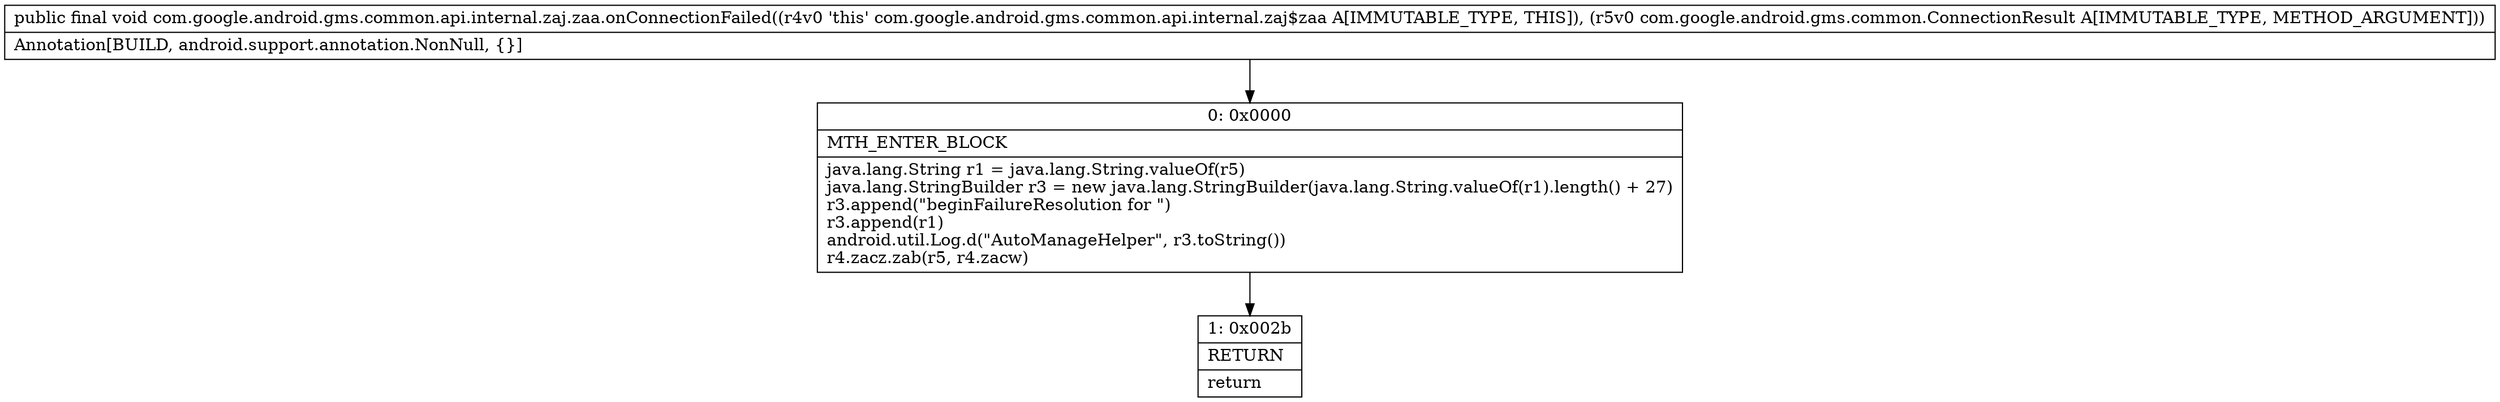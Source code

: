 digraph "CFG forcom.google.android.gms.common.api.internal.zaj.zaa.onConnectionFailed(Lcom\/google\/android\/gms\/common\/ConnectionResult;)V" {
Node_0 [shape=record,label="{0\:\ 0x0000|MTH_ENTER_BLOCK\l|java.lang.String r1 = java.lang.String.valueOf(r5)\ljava.lang.StringBuilder r3 = new java.lang.StringBuilder(java.lang.String.valueOf(r1).length() + 27)\lr3.append(\"beginFailureResolution for \")\lr3.append(r1)\landroid.util.Log.d(\"AutoManageHelper\", r3.toString())\lr4.zacz.zab(r5, r4.zacw)\l}"];
Node_1 [shape=record,label="{1\:\ 0x002b|RETURN\l|return\l}"];
MethodNode[shape=record,label="{public final void com.google.android.gms.common.api.internal.zaj.zaa.onConnectionFailed((r4v0 'this' com.google.android.gms.common.api.internal.zaj$zaa A[IMMUTABLE_TYPE, THIS]), (r5v0 com.google.android.gms.common.ConnectionResult A[IMMUTABLE_TYPE, METHOD_ARGUMENT]))  | Annotation[BUILD, android.support.annotation.NonNull, \{\}]\l}"];
MethodNode -> Node_0;
Node_0 -> Node_1;
}

